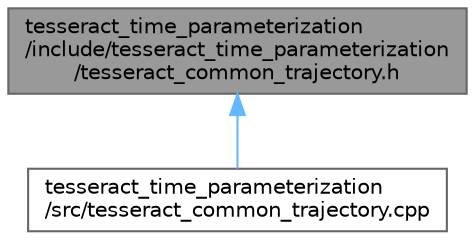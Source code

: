 digraph "tesseract_time_parameterization/include/tesseract_time_parameterization/tesseract_common_trajectory.h"
{
 // LATEX_PDF_SIZE
  bgcolor="transparent";
  edge [fontname=Helvetica,fontsize=10,labelfontname=Helvetica,labelfontsize=10];
  node [fontname=Helvetica,fontsize=10,shape=box,height=0.2,width=0.4];
  Node1 [label="tesseract_time_parameterization\l/include/tesseract_time_parameterization\l/tesseract_common_trajectory.h",height=0.2,width=0.4,color="gray40", fillcolor="grey60", style="filled", fontcolor="black",tooltip=" "];
  Node1 -> Node2 [dir="back",color="steelblue1",style="solid"];
  Node2 [label="tesseract_time_parameterization\l/src/tesseract_common_trajectory.cpp",height=0.2,width=0.4,color="grey40", fillcolor="white", style="filled",URL="$df/d65/tesseract__common__trajectory_8cpp.html",tooltip="Trajectory Container implementation for tesseract_common::JointState trajectories."];
}
